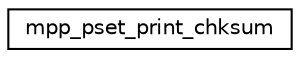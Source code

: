 digraph "Graphical Class Hierarchy"
{
 // INTERACTIVE_SVG=YES
 // LATEX_PDF_SIZE
  edge [fontname="Helvetica",fontsize="10",labelfontname="Helvetica",labelfontsize="10"];
  node [fontname="Helvetica",fontsize="10",shape=record];
  rankdir="LR";
  Node0 [label="mpp_pset_print_chksum",height=0.2,width=0.4,color="black", fillcolor="white", style="filled",URL="$interfacempp__pset__mod_1_1mpp__pset__print__chksum.html",tooltip=" "];
}
